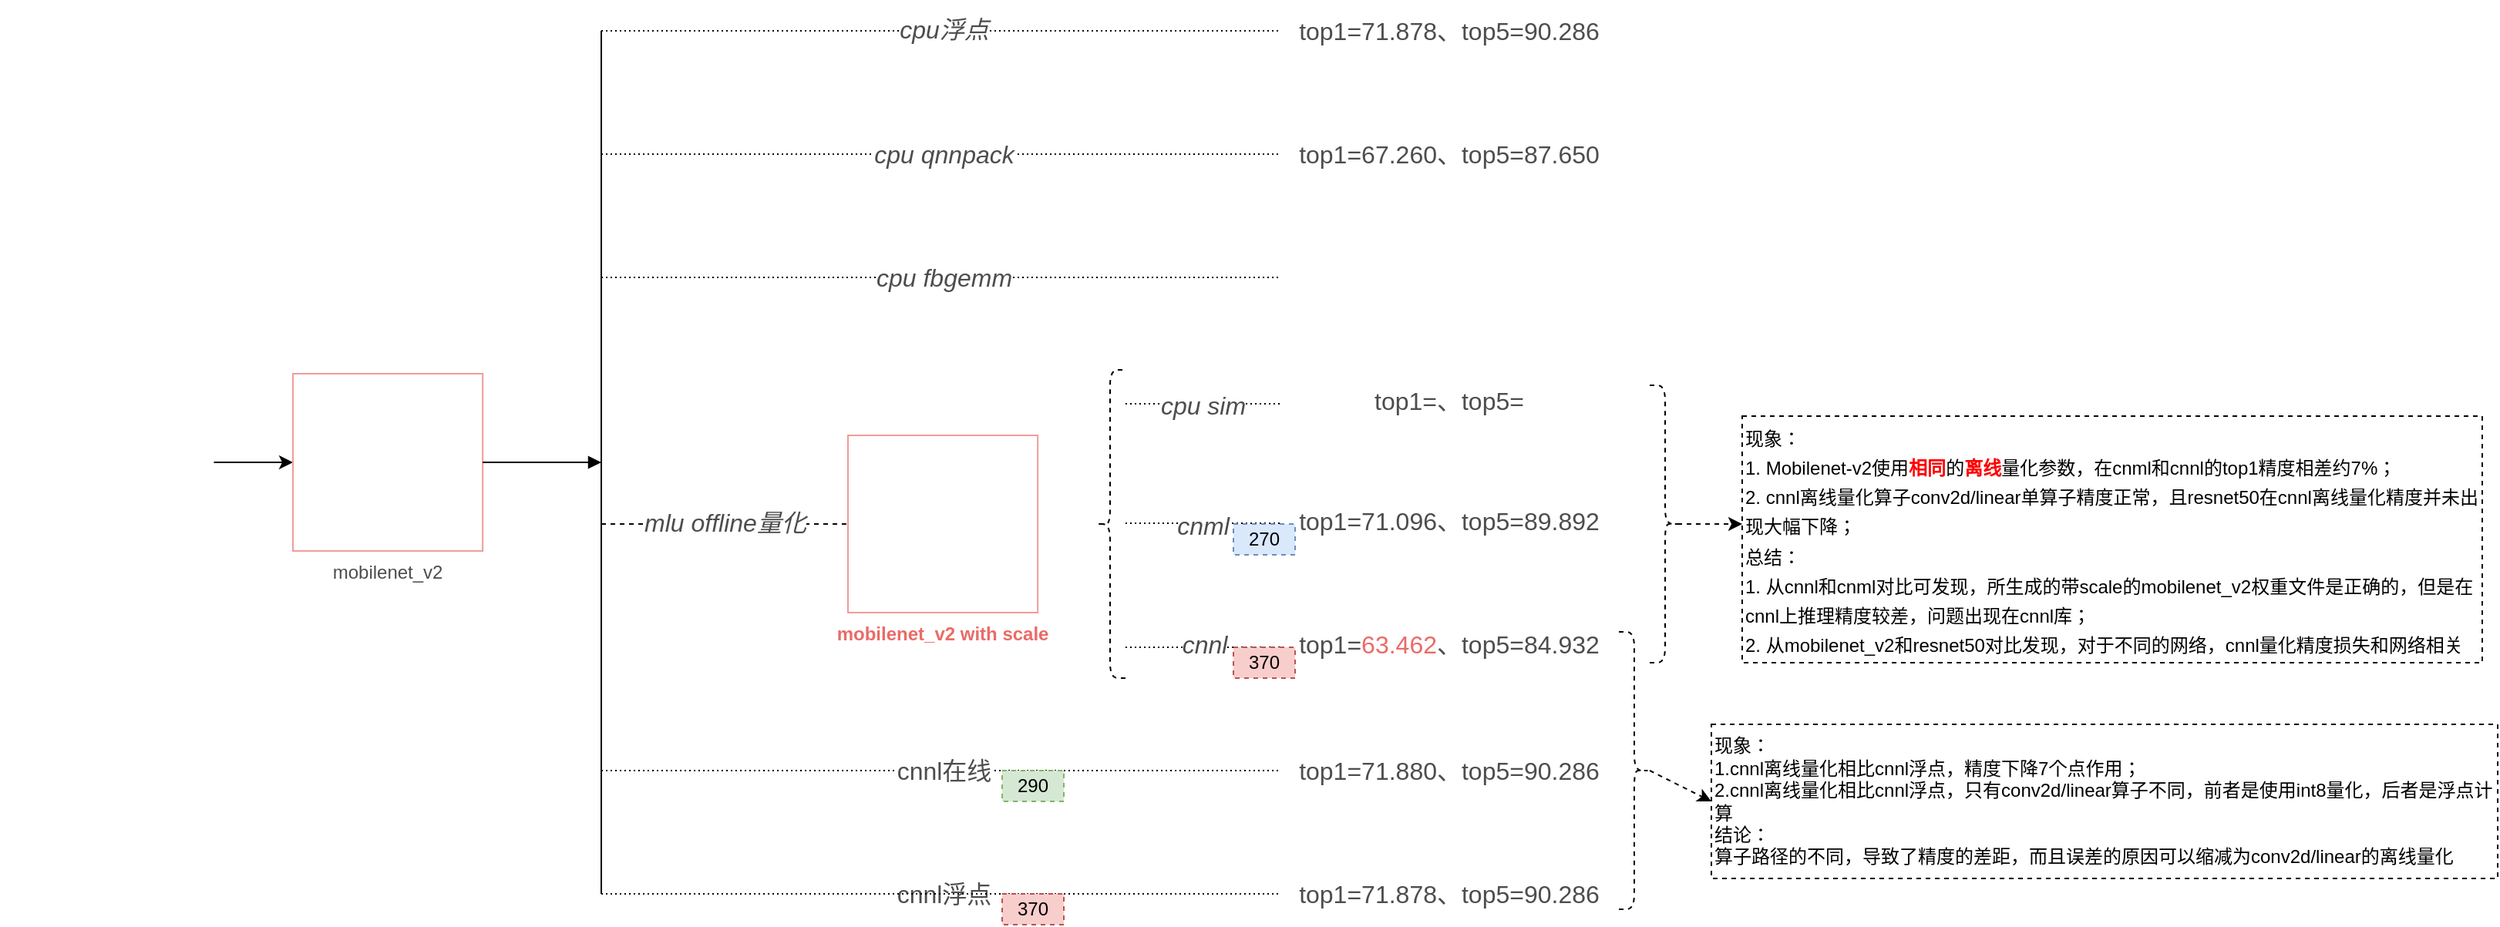 <mxfile version="15.9.1" type="github">
  <diagram id="Zg7ktQxFH2tfBIdX8OJX" name="Page-1">
    <mxGraphModel dx="1350" dy="773" grid="1" gridSize="10" guides="1" tooltips="1" connect="1" arrows="1" fold="1" page="1" pageScale="1" pageWidth="827" pageHeight="1169" math="0" shadow="0">
      <root>
        <mxCell id="0" />
        <mxCell id="1" parent="0" />
        <mxCell id="N1ahAjAl8G-8Hh2oC9Ne-5" value="" style="edgeStyle=orthogonalEdgeStyle;rounded=0;orthogonalLoop=1;jettySize=auto;html=1;fontColor=#4D4D4D;" edge="1" parent="1" source="N1ahAjAl8G-8Hh2oC9Ne-3" target="N1ahAjAl8G-8Hh2oC9Ne-4">
          <mxGeometry relative="1" as="geometry" />
        </mxCell>
        <mxCell id="N1ahAjAl8G-8Hh2oC9Ne-3" value="" style="shape=image;imageAspect=0;aspect=fixed;verticalLabelPosition=bottom;verticalAlign=top;image=https://camo.githubusercontent.com/40cec02610e68dfbc74d01b8caa7ce5e097d8ae3404e59579d9306a4077fa3aa/68747470733a2f2f746f7263682e6d6c76657273652e6f72672f6373732f696d616765732f6865782f746f726368766973696f6e2e706e67;fontColor=#4D4D4D;" vertex="1" parent="1">
          <mxGeometry x="10" y="240" width="138.77" height="160" as="geometry" />
        </mxCell>
        <mxCell id="N1ahAjAl8G-8Hh2oC9Ne-4" value="mobilenet_v2" style="shape=image;imageAspect=0;aspect=fixed;verticalLabelPosition=bottom;verticalAlign=top;image=https://raw.githubusercontent.com/nnUyi/MobileNet_V2/master/figure/bottleneck_residual_block.png;imageBorder=#F19C99;fontColor=#4D4D4D;" vertex="1" parent="1">
          <mxGeometry x="200" y="262.5" width="123.08" height="115" as="geometry" />
        </mxCell>
        <mxCell id="N1ahAjAl8G-8Hh2oC9Ne-10" value="" style="endArrow=block;html=1;rounded=0;exitX=1;exitY=0.5;exitDx=0;exitDy=0;fontColor=#4D4D4D;endFill=1;" edge="1" parent="1" source="N1ahAjAl8G-8Hh2oC9Ne-4">
          <mxGeometry width="50" height="50" relative="1" as="geometry">
            <mxPoint x="580" y="310" as="sourcePoint" />
            <mxPoint x="400" y="320" as="targetPoint" />
          </mxGeometry>
        </mxCell>
        <mxCell id="N1ahAjAl8G-8Hh2oC9Ne-11" value="" style="endArrow=none;html=1;rounded=0;fontColor=#4D4D4D;" edge="1" parent="1">
          <mxGeometry width="50" height="50" relative="1" as="geometry">
            <mxPoint x="400" y="600" as="sourcePoint" />
            <mxPoint x="400" y="40" as="targetPoint" />
          </mxGeometry>
        </mxCell>
        <mxCell id="N1ahAjAl8G-8Hh2oC9Ne-12" value="" style="endArrow=none;html=1;rounded=0;fontColor=#4D4D4D;dashed=1;dashPattern=1 2;" edge="1" parent="1">
          <mxGeometry width="50" height="50" relative="1" as="geometry">
            <mxPoint x="400" y="40" as="sourcePoint" />
            <mxPoint x="840" y="40" as="targetPoint" />
          </mxGeometry>
        </mxCell>
        <mxCell id="N1ahAjAl8G-8Hh2oC9Ne-14" value="&lt;font size=&quot;1&quot;&gt;&lt;i style=&quot;font-size: 16px&quot;&gt;cpu浮点&lt;/i&gt;&lt;/font&gt;" style="edgeLabel;html=1;align=center;verticalAlign=middle;resizable=0;points=[];fontColor=#4D4D4D;" vertex="1" connectable="0" parent="N1ahAjAl8G-8Hh2oC9Ne-12">
          <mxGeometry x="0.3" y="1" relative="1" as="geometry">
            <mxPoint x="-64" as="offset" />
          </mxGeometry>
        </mxCell>
        <mxCell id="N1ahAjAl8G-8Hh2oC9Ne-13" value="" style="endArrow=none;html=1;rounded=0;fontColor=#4D4D4D;dashed=1;dashPattern=1 2;" edge="1" parent="1">
          <mxGeometry width="50" height="50" relative="1" as="geometry">
            <mxPoint x="400" y="120" as="sourcePoint" />
            <mxPoint x="840" y="120" as="targetPoint" />
          </mxGeometry>
        </mxCell>
        <mxCell id="N1ahAjAl8G-8Hh2oC9Ne-15" value="&lt;font size=&quot;1&quot;&gt;&lt;i style=&quot;font-size: 16px&quot;&gt;cpu qnnpack&lt;/i&gt;&lt;/font&gt;" style="edgeLabel;html=1;align=center;verticalAlign=middle;resizable=0;points=[];fontColor=#4D4D4D;" vertex="1" connectable="0" parent="N1ahAjAl8G-8Hh2oC9Ne-13">
          <mxGeometry x="0.283" relative="1" as="geometry">
            <mxPoint x="-61" as="offset" />
          </mxGeometry>
        </mxCell>
        <mxCell id="N1ahAjAl8G-8Hh2oC9Ne-16" value="" style="endArrow=none;html=1;rounded=0;fontColor=#4D4D4D;dashed=1;dashPattern=1 2;" edge="1" parent="1">
          <mxGeometry width="50" height="50" relative="1" as="geometry">
            <mxPoint x="400" y="200" as="sourcePoint" />
            <mxPoint x="840" y="200" as="targetPoint" />
          </mxGeometry>
        </mxCell>
        <mxCell id="N1ahAjAl8G-8Hh2oC9Ne-17" value="&lt;font style=&quot;font-size: 16px&quot;&gt;&lt;i&gt;cpu fbgemm&lt;/i&gt;&lt;/font&gt;" style="edgeLabel;html=1;align=center;verticalAlign=middle;resizable=0;points=[];fontColor=#4D4D4D;" vertex="1" connectable="0" parent="N1ahAjAl8G-8Hh2oC9Ne-16">
          <mxGeometry x="0.283" relative="1" as="geometry">
            <mxPoint x="-61" as="offset" />
          </mxGeometry>
        </mxCell>
        <mxCell id="N1ahAjAl8G-8Hh2oC9Ne-19" value="" style="endArrow=none;html=1;rounded=0;entryX=0;entryY=0.5;entryDx=0;entryDy=0;fontColor=#4D4D4D;dashed=1;" edge="1" parent="1" target="N1ahAjAl8G-8Hh2oC9Ne-25">
          <mxGeometry width="50" height="50" relative="1" as="geometry">
            <mxPoint x="400" y="360" as="sourcePoint" />
            <mxPoint x="520" y="320" as="targetPoint" />
          </mxGeometry>
        </mxCell>
        <mxCell id="N1ahAjAl8G-8Hh2oC9Ne-20" value="&lt;font style=&quot;font-size: 16px&quot;&gt;&lt;i&gt;mlu offline量化&lt;/i&gt;&lt;/font&gt;" style="edgeLabel;html=1;align=center;verticalAlign=middle;resizable=0;points=[];fontColor=#4D4D4D;" vertex="1" connectable="0" parent="N1ahAjAl8G-8Hh2oC9Ne-19">
          <mxGeometry x="0.283" relative="1" as="geometry">
            <mxPoint x="-23" y="-1" as="offset" />
          </mxGeometry>
        </mxCell>
        <mxCell id="N1ahAjAl8G-8Hh2oC9Ne-21" value="" style="endArrow=none;html=1;rounded=0;fontColor=#4D4D4D;dashed=1;dashPattern=1 2;" edge="1" parent="1">
          <mxGeometry width="50" height="50" relative="1" as="geometry">
            <mxPoint x="400" y="520" as="sourcePoint" />
            <mxPoint x="840" y="520" as="targetPoint" />
          </mxGeometry>
        </mxCell>
        <mxCell id="N1ahAjAl8G-8Hh2oC9Ne-22" value="&lt;font style=&quot;font-size: 16px&quot;&gt;cnnl浮点&lt;/font&gt;" style="edgeLabel;html=1;align=center;verticalAlign=middle;resizable=0;points=[];fontColor=#4D4D4D;" vertex="1" connectable="0" parent="N1ahAjAl8G-8Hh2oC9Ne-21">
          <mxGeometry x="0.3" y="1" relative="1" as="geometry">
            <mxPoint x="-64" y="81" as="offset" />
          </mxGeometry>
        </mxCell>
        <mxCell id="N1ahAjAl8G-8Hh2oC9Ne-23" value="" style="endArrow=none;html=1;rounded=0;fontColor=#4D4D4D;dashed=1;dashPattern=1 2;" edge="1" parent="1">
          <mxGeometry width="50" height="50" relative="1" as="geometry">
            <mxPoint x="400" y="600" as="sourcePoint" />
            <mxPoint x="840" y="600" as="targetPoint" />
          </mxGeometry>
        </mxCell>
        <mxCell id="N1ahAjAl8G-8Hh2oC9Ne-24" value="&lt;font style=&quot;font-size: 16px&quot;&gt;cnnl在线&lt;/font&gt;" style="edgeLabel;html=1;align=center;verticalAlign=middle;resizable=0;points=[];fontColor=#4D4D4D;" vertex="1" connectable="0" parent="N1ahAjAl8G-8Hh2oC9Ne-23">
          <mxGeometry x="0.3" y="1" relative="1" as="geometry">
            <mxPoint x="-64" y="-79" as="offset" />
          </mxGeometry>
        </mxCell>
        <mxCell id="N1ahAjAl8G-8Hh2oC9Ne-25" value="mobilenet_v2 with scale" style="shape=image;imageAspect=0;aspect=fixed;verticalLabelPosition=bottom;verticalAlign=top;image=https://raw.githubusercontent.com/nnUyi/MobileNet_V2/master/figure/bottleneck_residual_block.png;imageBorder=#F19C99;fontStyle=1;fontColor=#EA6B66;" vertex="1" parent="1">
          <mxGeometry x="560" y="302.5" width="123.08" height="115" as="geometry" />
        </mxCell>
        <mxCell id="N1ahAjAl8G-8Hh2oC9Ne-34" value="" style="endArrow=none;html=1;rounded=0;fontColor=#4D4D4D;dashed=1;dashPattern=1 2;" edge="1" parent="1">
          <mxGeometry width="50" height="50" relative="1" as="geometry">
            <mxPoint x="740" y="359.5" as="sourcePoint" />
            <mxPoint x="840" y="359.5" as="targetPoint" />
          </mxGeometry>
        </mxCell>
        <mxCell id="N1ahAjAl8G-8Hh2oC9Ne-36" value="&lt;font style=&quot;font-size: 16px&quot;&gt;&lt;i&gt;cnml&lt;/i&gt;&lt;/font&gt;" style="edgeLabel;html=1;align=center;verticalAlign=middle;resizable=0;points=[];fontColor=#4D4D4D;" vertex="1" connectable="0" parent="N1ahAjAl8G-8Hh2oC9Ne-34">
          <mxGeometry x="0.333" y="-1" relative="1" as="geometry">
            <mxPoint x="-17" as="offset" />
          </mxGeometry>
        </mxCell>
        <mxCell id="N1ahAjAl8G-8Hh2oC9Ne-35" value="" style="endArrow=none;html=1;rounded=0;fontColor=#4D4D4D;dashed=1;dashPattern=1 2;" edge="1" parent="1">
          <mxGeometry width="50" height="50" relative="1" as="geometry">
            <mxPoint x="740" y="440" as="sourcePoint" />
            <mxPoint x="840" y="440" as="targetPoint" />
          </mxGeometry>
        </mxCell>
        <mxCell id="N1ahAjAl8G-8Hh2oC9Ne-37" value="&lt;i&gt;&lt;font style=&quot;font-size: 16px&quot;&gt;cnnl&lt;/font&gt;&lt;/i&gt;" style="edgeLabel;html=1;align=center;verticalAlign=middle;resizable=0;points=[];fontColor=#4D4D4D;" vertex="1" connectable="0" parent="N1ahAjAl8G-8Hh2oC9Ne-35">
          <mxGeometry x="0.405" y="2" relative="1" as="geometry">
            <mxPoint x="-20" as="offset" />
          </mxGeometry>
        </mxCell>
        <mxCell id="N1ahAjAl8G-8Hh2oC9Ne-38" value="top1=71.096、top5=89.892" style="text;html=1;strokeColor=none;fillColor=none;align=center;verticalAlign=middle;whiteSpace=wrap;rounded=0;fontSize=16;fontColor=#4D4D4D;" vertex="1" parent="1">
          <mxGeometry x="840" y="337.5" width="220" height="40" as="geometry" />
        </mxCell>
        <mxCell id="N1ahAjAl8G-8Hh2oC9Ne-39" value="top1=&lt;font color=&quot;#ea6b66&quot;&gt;63.462&lt;/font&gt;、top5=84.932" style="text;html=1;strokeColor=none;fillColor=none;align=center;verticalAlign=middle;whiteSpace=wrap;rounded=0;fontSize=16;fontColor=#4D4D4D;" vertex="1" parent="1">
          <mxGeometry x="840" y="417.5" width="220" height="40" as="geometry" />
        </mxCell>
        <mxCell id="N1ahAjAl8G-8Hh2oC9Ne-40" value="top1=71.878、top5=90.286" style="text;html=1;strokeColor=none;fillColor=none;align=center;verticalAlign=middle;whiteSpace=wrap;rounded=0;fontSize=16;fontColor=#4D4D4D;" vertex="1" parent="1">
          <mxGeometry x="840" y="20" width="220" height="40" as="geometry" />
        </mxCell>
        <mxCell id="N1ahAjAl8G-8Hh2oC9Ne-41" value="top1=71.878、top5=90.286" style="text;html=1;strokeColor=none;fillColor=none;align=center;verticalAlign=middle;whiteSpace=wrap;rounded=0;fontSize=16;fontColor=#4D4D4D;" vertex="1" parent="1">
          <mxGeometry x="840" y="580" width="220" height="40" as="geometry" />
        </mxCell>
        <mxCell id="N1ahAjAl8G-8Hh2oC9Ne-42" value="" style="shape=curlyBracket;whiteSpace=wrap;html=1;rounded=1;flipH=1;dashed=1;fontSize=16;fontColor=#EA6B66;" vertex="1" parent="1">
          <mxGeometry x="1080" y="270" width="20" height="180" as="geometry" />
        </mxCell>
        <mxCell id="N1ahAjAl8G-8Hh2oC9Ne-43" value="&lt;font style=&quot;font-size: 12px&quot;&gt;&lt;font color=&quot;#000000&quot;&gt;现象：&lt;br&gt;1. Mobilenet-v2使用&lt;/font&gt;&lt;font color=&quot;#ff0000&quot;&gt;&lt;b&gt;相同&lt;/b&gt;&lt;/font&gt;&lt;font color=&quot;#000000&quot;&gt;的&lt;/font&gt;&lt;b&gt;&lt;font color=&quot;#ff0000&quot;&gt;离线&lt;/font&gt;&lt;/b&gt;&lt;font color=&quot;#000000&quot;&gt;量化参数，在cnml和cnnl的top1精度相差约7%；&lt;br&gt;2. cnnl离线量化算子conv2d/linear单算子精度正常，且resnet50在cnnl离线量化精度并未出现大幅下降；&lt;br&gt;总结：&lt;br&gt;1. 从cnnl和cnml对比可发现，所生成的带scale的mobilenet_v2权重文件是正确的，但是在cnnl上推理精度较差，问题出现在cnnl库；&lt;br&gt;2. 从mobilenet_v2和resnet50对比发现，对于不同的网络，cnnl量化精度损失和网络相关&lt;br&gt;&lt;/font&gt;&lt;/font&gt;" style="text;html=1;strokeColor=default;fillColor=none;align=left;verticalAlign=middle;whiteSpace=wrap;rounded=0;dashed=1;fontSize=16;fontColor=#EA6B66;" vertex="1" parent="1">
          <mxGeometry x="1140" y="290" width="480" height="160" as="geometry" />
        </mxCell>
        <mxCell id="N1ahAjAl8G-8Hh2oC9Ne-45" value="" style="shape=curlyBracket;whiteSpace=wrap;html=1;rounded=1;flipH=1;dashed=1;fontSize=12;fontColor=#FF0000;" vertex="1" parent="1">
          <mxGeometry x="1060" y="430" width="20" height="180" as="geometry" />
        </mxCell>
        <mxCell id="N1ahAjAl8G-8Hh2oC9Ne-46" value="&lt;font color=&quot;#000000&quot;&gt;现象：&lt;br&gt;1.cnnl离线量化相比cnnl浮点，精度下降7个点作用；&lt;br&gt;2.cnnl离线量化相比cnnl浮点，只有conv2d/linear算子不同，前者是使用int8量化，后者是浮点计算&lt;br&gt;结论：&lt;br&gt;算子路径的不同，导致了精度的差距，而且误差的原因可以缩减为conv2d/linear的离线量化&lt;br&gt;&lt;/font&gt;" style="text;html=1;strokeColor=default;fillColor=none;align=left;verticalAlign=middle;whiteSpace=wrap;rounded=0;dashed=1;fontSize=12;fontColor=#FF0000;" vertex="1" parent="1">
          <mxGeometry x="1120" y="490" width="510" height="100" as="geometry" />
        </mxCell>
        <mxCell id="N1ahAjAl8G-8Hh2oC9Ne-47" value="" style="endArrow=classic;html=1;rounded=0;dashed=1;fontSize=12;fontColor=#000000;entryX=0;entryY=0.5;entryDx=0;entryDy=0;" edge="1" parent="1" target="N1ahAjAl8G-8Hh2oC9Ne-46">
          <mxGeometry width="50" height="50" relative="1" as="geometry">
            <mxPoint x="1080" y="520" as="sourcePoint" />
            <mxPoint x="1130" y="470" as="targetPoint" />
          </mxGeometry>
        </mxCell>
        <mxCell id="N1ahAjAl8G-8Hh2oC9Ne-48" value="" style="endArrow=classic;html=1;rounded=0;dashed=1;fontSize=12;fontColor=#000000;exitX=0.1;exitY=0.5;exitDx=0;exitDy=0;exitPerimeter=0;" edge="1" parent="1" source="N1ahAjAl8G-8Hh2oC9Ne-42">
          <mxGeometry width="50" height="50" relative="1" as="geometry">
            <mxPoint x="1100" y="395" as="sourcePoint" />
            <mxPoint x="1140" y="360" as="targetPoint" />
          </mxGeometry>
        </mxCell>
        <mxCell id="N1ahAjAl8G-8Hh2oC9Ne-49" value="290" style="text;html=1;strokeColor=#82b366;fillColor=#d5e8d4;align=center;verticalAlign=middle;whiteSpace=wrap;rounded=0;dashed=1;fontSize=12;" vertex="1" parent="1">
          <mxGeometry x="660" y="520" width="40" height="20" as="geometry" />
        </mxCell>
        <mxCell id="N1ahAjAl8G-8Hh2oC9Ne-50" value="370" style="text;html=1;strokeColor=#b85450;fillColor=#f8cecc;align=center;verticalAlign=middle;whiteSpace=wrap;rounded=0;dashed=1;fontSize=12;" vertex="1" parent="1">
          <mxGeometry x="660" y="600" width="40" height="20" as="geometry" />
        </mxCell>
        <mxCell id="N1ahAjAl8G-8Hh2oC9Ne-51" value="370" style="text;html=1;strokeColor=#b85450;fillColor=#f8cecc;align=center;verticalAlign=middle;whiteSpace=wrap;rounded=0;dashed=1;fontSize=12;" vertex="1" parent="1">
          <mxGeometry x="810" y="440" width="40" height="20" as="geometry" />
        </mxCell>
        <mxCell id="N1ahAjAl8G-8Hh2oC9Ne-52" value="270" style="text;html=1;strokeColor=#6c8ebf;fillColor=#dae8fc;align=center;verticalAlign=middle;whiteSpace=wrap;rounded=0;dashed=1;fontSize=12;" vertex="1" parent="1">
          <mxGeometry x="810" y="360" width="40" height="20" as="geometry" />
        </mxCell>
        <mxCell id="N1ahAjAl8G-8Hh2oC9Ne-53" value="top1=71.880、top5=90.286" style="text;html=1;strokeColor=none;fillColor=none;align=center;verticalAlign=middle;whiteSpace=wrap;rounded=0;fontSize=16;fontColor=#4D4D4D;" vertex="1" parent="1">
          <mxGeometry x="840" y="500" width="220" height="40" as="geometry" />
        </mxCell>
        <mxCell id="N1ahAjAl8G-8Hh2oC9Ne-54" value="top1=67.260、top5=87.650" style="text;html=1;strokeColor=none;fillColor=none;align=center;verticalAlign=middle;whiteSpace=wrap;rounded=0;fontSize=16;fontColor=#4D4D4D;" vertex="1" parent="1">
          <mxGeometry x="840" y="100" width="220" height="40" as="geometry" />
        </mxCell>
        <mxCell id="N1ahAjAl8G-8Hh2oC9Ne-55" value="" style="shape=curlyBracket;whiteSpace=wrap;html=1;rounded=1;flipH=1;dashed=1;fontSize=12;fontColor=#000000;strokeColor=default;rotation=-180;" vertex="1" parent="1">
          <mxGeometry x="720" y="260" width="20" height="200" as="geometry" />
        </mxCell>
        <mxCell id="N1ahAjAl8G-8Hh2oC9Ne-56" value="" style="endArrow=none;html=1;rounded=0;fontColor=#4D4D4D;dashed=1;dashPattern=1 2;" edge="1" parent="1">
          <mxGeometry width="50" height="50" relative="1" as="geometry">
            <mxPoint x="740" y="282" as="sourcePoint" />
            <mxPoint x="840" y="282" as="targetPoint" />
          </mxGeometry>
        </mxCell>
        <mxCell id="N1ahAjAl8G-8Hh2oC9Ne-57" value="&lt;font style=&quot;font-size: 16px&quot;&gt;&lt;i&gt;cpu sim&lt;/i&gt;&lt;/font&gt;" style="edgeLabel;html=1;align=center;verticalAlign=middle;resizable=0;points=[];fontColor=#4D4D4D;" vertex="1" connectable="0" parent="N1ahAjAl8G-8Hh2oC9Ne-56">
          <mxGeometry x="0.333" y="-1" relative="1" as="geometry">
            <mxPoint x="-17" as="offset" />
          </mxGeometry>
        </mxCell>
        <mxCell id="N1ahAjAl8G-8Hh2oC9Ne-58" value="top1=、top5=" style="text;html=1;strokeColor=none;fillColor=none;align=center;verticalAlign=middle;whiteSpace=wrap;rounded=0;fontSize=16;fontColor=#4D4D4D;" vertex="1" parent="1">
          <mxGeometry x="840" y="260" width="220" height="40" as="geometry" />
        </mxCell>
      </root>
    </mxGraphModel>
  </diagram>
</mxfile>
